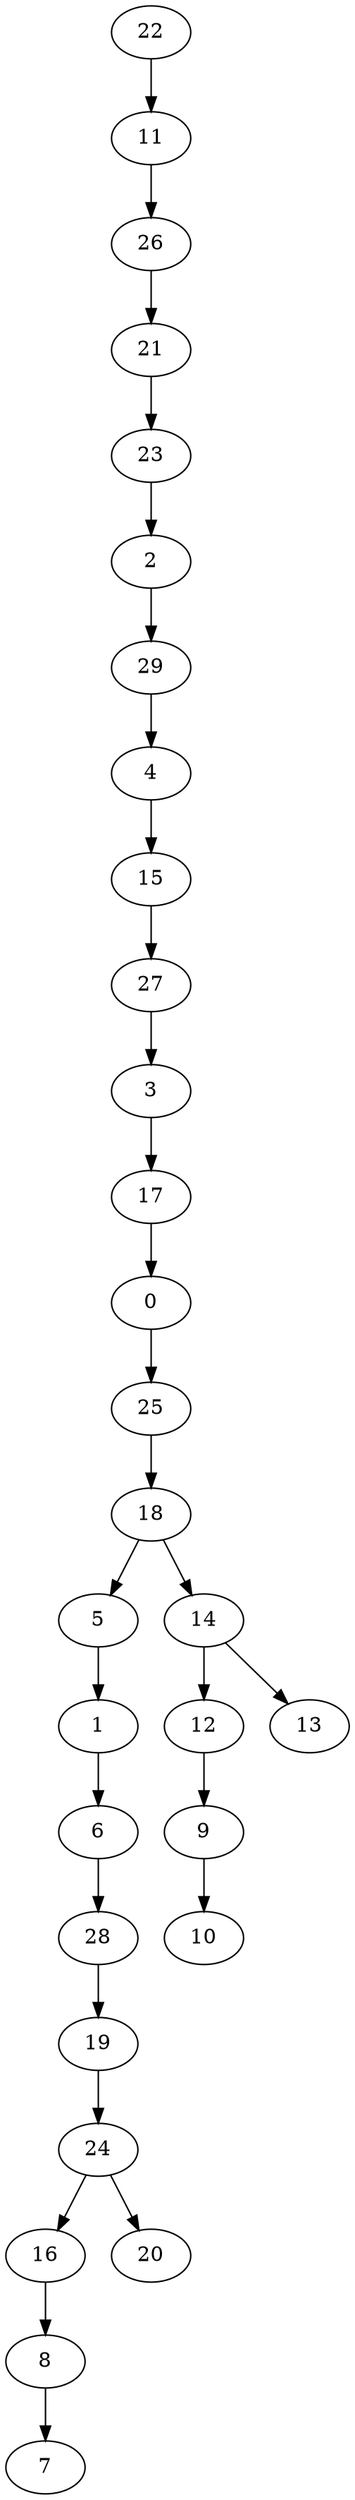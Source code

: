 digraph my_graph {
22 [label=22]
11 [label=11]
26 [label=26]
21 [label=21]
23 [label=23]
2 [label=2]
29 [label=29]
4 [label=4]
15 [label=15]
27 [label=27]
3 [label=3]
17 [label=17]
0 [label=0]
25 [label=25]
18 [label=18]
5 [label=5]
14 [label=14]
12 [label=12]
9 [label=9]
10 [label=10]
1 [label=1]
6 [label=6]
28 [label=28]
19 [label=19]
24 [label=24]
16 [label=16]
8 [label=8]
7 [label=7]
20 [label=20]
13 [label=13]
22->11
11->26
26->21
21->23
23->2
2->29
29->4
4->15
15->27
27->3
3->17
17->0
0->25
25->18
18->5
18->14
14->12
12->9
9->10
5->1
1->6
6->28
28->19
19->24
24->16
16->8
8->7
24->20
14->13
}